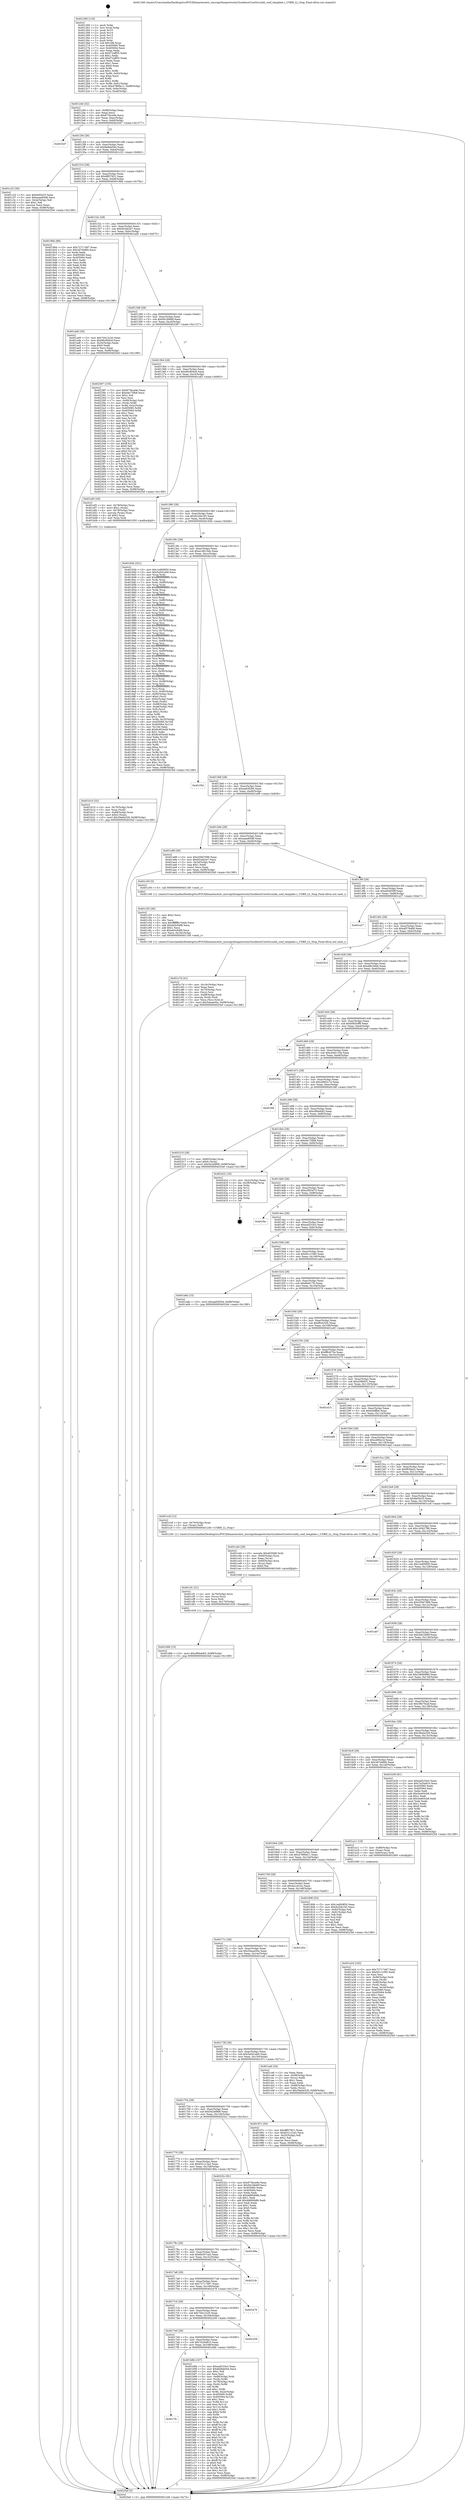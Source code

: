 digraph "0x401260" {
  label = "0x401260 (/mnt/c/Users/mathe/Desktop/tcc/POCII/binaries/extr_micropythonportsstm32usbhostCoreSrcusbh_conf_template.c_USBH_LL_Stop_Final-ollvm.out::main(0))"
  labelloc = "t"
  node[shape=record]

  Entry [label="",width=0.3,height=0.3,shape=circle,fillcolor=black,style=filled]
  "0x4012d4" [label="{
     0x4012d4 [32]\l
     | [instrs]\l
     &nbsp;&nbsp;0x4012d4 \<+6\>: mov -0x98(%rbp),%eax\l
     &nbsp;&nbsp;0x4012da \<+2\>: mov %eax,%ecx\l
     &nbsp;&nbsp;0x4012dc \<+6\>: sub $0x873bce9e,%ecx\l
     &nbsp;&nbsp;0x4012e2 \<+6\>: mov %eax,-0xac(%rbp)\l
     &nbsp;&nbsp;0x4012e8 \<+6\>: mov %ecx,-0xb0(%rbp)\l
     &nbsp;&nbsp;0x4012ee \<+6\>: je 00000000004025d7 \<main+0x1377\>\l
  }"]
  "0x4025d7" [label="{
     0x4025d7\l
  }", style=dashed]
  "0x4012f4" [label="{
     0x4012f4 [28]\l
     | [instrs]\l
     &nbsp;&nbsp;0x4012f4 \<+5\>: jmp 00000000004012f9 \<main+0x99\>\l
     &nbsp;&nbsp;0x4012f9 \<+6\>: mov -0xac(%rbp),%eax\l
     &nbsp;&nbsp;0x4012ff \<+5\>: sub $0x8a9eb044,%eax\l
     &nbsp;&nbsp;0x401304 \<+6\>: mov %eax,-0xb4(%rbp)\l
     &nbsp;&nbsp;0x40130a \<+6\>: je 0000000000401c32 \<main+0x9d2\>\l
  }"]
  Exit [label="",width=0.3,height=0.3,shape=circle,fillcolor=black,style=filled,peripheries=2]
  "0x401c32" [label="{
     0x401c32 [30]\l
     | [instrs]\l
     &nbsp;&nbsp;0x401c32 \<+5\>: mov $0xfa95e33,%eax\l
     &nbsp;&nbsp;0x401c37 \<+5\>: mov $0xaaae85d8,%ecx\l
     &nbsp;&nbsp;0x401c3c \<+3\>: mov -0x2e(%rbp),%dl\l
     &nbsp;&nbsp;0x401c3f \<+3\>: test $0x1,%dl\l
     &nbsp;&nbsp;0x401c42 \<+3\>: cmovne %ecx,%eax\l
     &nbsp;&nbsp;0x401c45 \<+6\>: mov %eax,-0x98(%rbp)\l
     &nbsp;&nbsp;0x401c4b \<+5\>: jmp 00000000004025ef \<main+0x138f\>\l
  }"]
  "0x401310" [label="{
     0x401310 [28]\l
     | [instrs]\l
     &nbsp;&nbsp;0x401310 \<+5\>: jmp 0000000000401315 \<main+0xb5\>\l
     &nbsp;&nbsp;0x401315 \<+6\>: mov -0xac(%rbp),%eax\l
     &nbsp;&nbsp;0x40131b \<+5\>: sub $0x8ff37821,%eax\l
     &nbsp;&nbsp;0x401320 \<+6\>: mov %eax,-0xb8(%rbp)\l
     &nbsp;&nbsp;0x401326 \<+6\>: je 00000000004019bb \<main+0x75b\>\l
  }"]
  "0x401d06" [label="{
     0x401d06 [15]\l
     | [instrs]\l
     &nbsp;&nbsp;0x401d06 \<+10\>: movl $0xcf84eb83,-0x98(%rbp)\l
     &nbsp;&nbsp;0x401d10 \<+5\>: jmp 00000000004025ef \<main+0x138f\>\l
  }"]
  "0x4019bb" [label="{
     0x4019bb [86]\l
     | [instrs]\l
     &nbsp;&nbsp;0x4019bb \<+5\>: mov $0x72717497,%eax\l
     &nbsp;&nbsp;0x4019c0 \<+5\>: mov $0x3d7d48f4,%ecx\l
     &nbsp;&nbsp;0x4019c5 \<+2\>: xor %edx,%edx\l
     &nbsp;&nbsp;0x4019c7 \<+7\>: mov 0x405060,%esi\l
     &nbsp;&nbsp;0x4019ce \<+7\>: mov 0x405064,%edi\l
     &nbsp;&nbsp;0x4019d5 \<+3\>: sub $0x1,%edx\l
     &nbsp;&nbsp;0x4019d8 \<+3\>: mov %esi,%r8d\l
     &nbsp;&nbsp;0x4019db \<+3\>: add %edx,%r8d\l
     &nbsp;&nbsp;0x4019de \<+4\>: imul %r8d,%esi\l
     &nbsp;&nbsp;0x4019e2 \<+3\>: and $0x1,%esi\l
     &nbsp;&nbsp;0x4019e5 \<+3\>: cmp $0x0,%esi\l
     &nbsp;&nbsp;0x4019e8 \<+4\>: sete %r9b\l
     &nbsp;&nbsp;0x4019ec \<+3\>: cmp $0xa,%edi\l
     &nbsp;&nbsp;0x4019ef \<+4\>: setl %r10b\l
     &nbsp;&nbsp;0x4019f3 \<+3\>: mov %r9b,%r11b\l
     &nbsp;&nbsp;0x4019f6 \<+3\>: and %r10b,%r11b\l
     &nbsp;&nbsp;0x4019f9 \<+3\>: xor %r10b,%r9b\l
     &nbsp;&nbsp;0x4019fc \<+3\>: or %r9b,%r11b\l
     &nbsp;&nbsp;0x4019ff \<+4\>: test $0x1,%r11b\l
     &nbsp;&nbsp;0x401a03 \<+3\>: cmovne %ecx,%eax\l
     &nbsp;&nbsp;0x401a06 \<+6\>: mov %eax,-0x98(%rbp)\l
     &nbsp;&nbsp;0x401a0c \<+5\>: jmp 00000000004025ef \<main+0x138f\>\l
  }"]
  "0x40132c" [label="{
     0x40132c [28]\l
     | [instrs]\l
     &nbsp;&nbsp;0x40132c \<+5\>: jmp 0000000000401331 \<main+0xd1\>\l
     &nbsp;&nbsp;0x401331 \<+6\>: mov -0xac(%rbp),%eax\l
     &nbsp;&nbsp;0x401337 \<+5\>: sub $0x92cbb2e7,%eax\l
     &nbsp;&nbsp;0x40133c \<+6\>: mov %eax,-0xbc(%rbp)\l
     &nbsp;&nbsp;0x401342 \<+6\>: je 0000000000401ad5 \<main+0x875\>\l
  }"]
  "0x401cf1" [label="{
     0x401cf1 [21]\l
     | [instrs]\l
     &nbsp;&nbsp;0x401cf1 \<+4\>: mov -0x70(%rbp),%rcx\l
     &nbsp;&nbsp;0x401cf5 \<+3\>: mov (%rcx),%rcx\l
     &nbsp;&nbsp;0x401cf8 \<+3\>: mov %rcx,%rdi\l
     &nbsp;&nbsp;0x401cfb \<+6\>: mov %eax,-0x170(%rbp)\l
     &nbsp;&nbsp;0x401d01 \<+5\>: call 0000000000401030 \<free@plt\>\l
     | [calls]\l
     &nbsp;&nbsp;0x401030 \{1\} (unknown)\l
  }"]
  "0x401ad5" [label="{
     0x401ad5 [30]\l
     | [instrs]\l
     &nbsp;&nbsp;0x401ad5 \<+5\>: mov $0x7d412c20,%eax\l
     &nbsp;&nbsp;0x401ada \<+5\>: mov $0x96c80dc9,%ecx\l
     &nbsp;&nbsp;0x401adf \<+3\>: mov -0x34(%rbp),%edx\l
     &nbsp;&nbsp;0x401ae2 \<+3\>: cmp $0x0,%edx\l
     &nbsp;&nbsp;0x401ae5 \<+3\>: cmove %ecx,%eax\l
     &nbsp;&nbsp;0x401ae8 \<+6\>: mov %eax,-0x98(%rbp)\l
     &nbsp;&nbsp;0x401aee \<+5\>: jmp 00000000004025ef \<main+0x138f\>\l
  }"]
  "0x401348" [label="{
     0x401348 [28]\l
     | [instrs]\l
     &nbsp;&nbsp;0x401348 \<+5\>: jmp 000000000040134d \<main+0xed\>\l
     &nbsp;&nbsp;0x40134d \<+6\>: mov -0xac(%rbp),%eax\l
     &nbsp;&nbsp;0x401353 \<+5\>: sub $0x9416b66f,%eax\l
     &nbsp;&nbsp;0x401358 \<+6\>: mov %eax,-0xc0(%rbp)\l
     &nbsp;&nbsp;0x40135e \<+6\>: je 0000000000402387 \<main+0x1127\>\l
  }"]
  "0x401cd4" [label="{
     0x401cd4 [29]\l
     | [instrs]\l
     &nbsp;&nbsp;0x401cd4 \<+10\>: movabs $0x4030d6,%rdi\l
     &nbsp;&nbsp;0x401cde \<+4\>: mov -0x60(%rbp),%rcx\l
     &nbsp;&nbsp;0x401ce2 \<+2\>: mov %eax,(%rcx)\l
     &nbsp;&nbsp;0x401ce4 \<+4\>: mov -0x60(%rbp),%rcx\l
     &nbsp;&nbsp;0x401ce8 \<+2\>: mov (%rcx),%esi\l
     &nbsp;&nbsp;0x401cea \<+2\>: mov $0x0,%al\l
     &nbsp;&nbsp;0x401cec \<+5\>: call 0000000000401040 \<printf@plt\>\l
     | [calls]\l
     &nbsp;&nbsp;0x401040 \{1\} (unknown)\l
  }"]
  "0x402387" [label="{
     0x402387 [155]\l
     | [instrs]\l
     &nbsp;&nbsp;0x402387 \<+5\>: mov $0x873bce9e,%eax\l
     &nbsp;&nbsp;0x40238c \<+5\>: mov $0xd4c75fb8,%ecx\l
     &nbsp;&nbsp;0x402391 \<+2\>: mov $0x1,%dl\l
     &nbsp;&nbsp;0x402393 \<+2\>: xor %esi,%esi\l
     &nbsp;&nbsp;0x402395 \<+7\>: mov -0x90(%rbp),%rdi\l
     &nbsp;&nbsp;0x40239c \<+3\>: mov (%rdi),%r8d\l
     &nbsp;&nbsp;0x40239f \<+4\>: mov %r8d,-0x2c(%rbp)\l
     &nbsp;&nbsp;0x4023a3 \<+8\>: mov 0x405060,%r8d\l
     &nbsp;&nbsp;0x4023ab \<+8\>: mov 0x405064,%r9d\l
     &nbsp;&nbsp;0x4023b3 \<+3\>: sub $0x1,%esi\l
     &nbsp;&nbsp;0x4023b6 \<+3\>: mov %r8d,%r10d\l
     &nbsp;&nbsp;0x4023b9 \<+3\>: add %esi,%r10d\l
     &nbsp;&nbsp;0x4023bc \<+4\>: imul %r10d,%r8d\l
     &nbsp;&nbsp;0x4023c0 \<+4\>: and $0x1,%r8d\l
     &nbsp;&nbsp;0x4023c4 \<+4\>: cmp $0x0,%r8d\l
     &nbsp;&nbsp;0x4023c8 \<+4\>: sete %r11b\l
     &nbsp;&nbsp;0x4023cc \<+4\>: cmp $0xa,%r9d\l
     &nbsp;&nbsp;0x4023d0 \<+3\>: setl %bl\l
     &nbsp;&nbsp;0x4023d3 \<+3\>: mov %r11b,%r14b\l
     &nbsp;&nbsp;0x4023d6 \<+4\>: xor $0xff,%r14b\l
     &nbsp;&nbsp;0x4023da \<+3\>: mov %bl,%r15b\l
     &nbsp;&nbsp;0x4023dd \<+4\>: xor $0xff,%r15b\l
     &nbsp;&nbsp;0x4023e1 \<+3\>: xor $0x0,%dl\l
     &nbsp;&nbsp;0x4023e4 \<+3\>: mov %r14b,%r12b\l
     &nbsp;&nbsp;0x4023e7 \<+4\>: and $0x0,%r12b\l
     &nbsp;&nbsp;0x4023eb \<+3\>: and %dl,%r11b\l
     &nbsp;&nbsp;0x4023ee \<+3\>: mov %r15b,%r13b\l
     &nbsp;&nbsp;0x4023f1 \<+4\>: and $0x0,%r13b\l
     &nbsp;&nbsp;0x4023f5 \<+2\>: and %dl,%bl\l
     &nbsp;&nbsp;0x4023f7 \<+3\>: or %r11b,%r12b\l
     &nbsp;&nbsp;0x4023fa \<+3\>: or %bl,%r13b\l
     &nbsp;&nbsp;0x4023fd \<+3\>: xor %r13b,%r12b\l
     &nbsp;&nbsp;0x402400 \<+3\>: or %r15b,%r14b\l
     &nbsp;&nbsp;0x402403 \<+4\>: xor $0xff,%r14b\l
     &nbsp;&nbsp;0x402407 \<+3\>: or $0x0,%dl\l
     &nbsp;&nbsp;0x40240a \<+3\>: and %dl,%r14b\l
     &nbsp;&nbsp;0x40240d \<+3\>: or %r14b,%r12b\l
     &nbsp;&nbsp;0x402410 \<+4\>: test $0x1,%r12b\l
     &nbsp;&nbsp;0x402414 \<+3\>: cmovne %ecx,%eax\l
     &nbsp;&nbsp;0x402417 \<+6\>: mov %eax,-0x98(%rbp)\l
     &nbsp;&nbsp;0x40241d \<+5\>: jmp 00000000004025ef \<main+0x138f\>\l
  }"]
  "0x401364" [label="{
     0x401364 [28]\l
     | [instrs]\l
     &nbsp;&nbsp;0x401364 \<+5\>: jmp 0000000000401369 \<main+0x109\>\l
     &nbsp;&nbsp;0x401369 \<+6\>: mov -0xac(%rbp),%eax\l
     &nbsp;&nbsp;0x40136f \<+5\>: sub $0x96c80dc9,%eax\l
     &nbsp;&nbsp;0x401374 \<+6\>: mov %eax,-0xc4(%rbp)\l
     &nbsp;&nbsp;0x40137a \<+6\>: je 0000000000401af3 \<main+0x893\>\l
  }"]
  "0x401c7d" [label="{
     0x401c7d [41]\l
     | [instrs]\l
     &nbsp;&nbsp;0x401c7d \<+6\>: mov -0x16c(%rbp),%ecx\l
     &nbsp;&nbsp;0x401c83 \<+3\>: imul %eax,%ecx\l
     &nbsp;&nbsp;0x401c86 \<+4\>: mov -0x70(%rbp),%rsi\l
     &nbsp;&nbsp;0x401c8a \<+3\>: mov (%rsi),%rsi\l
     &nbsp;&nbsp;0x401c8d \<+4\>: mov -0x68(%rbp),%rdi\l
     &nbsp;&nbsp;0x401c91 \<+3\>: movslq (%rdi),%rdi\l
     &nbsp;&nbsp;0x401c94 \<+3\>: mov %ecx,(%rsi,%rdi,4)\l
     &nbsp;&nbsp;0x401c97 \<+10\>: movl $0x54eaa50a,-0x98(%rbp)\l
     &nbsp;&nbsp;0x401ca1 \<+5\>: jmp 00000000004025ef \<main+0x138f\>\l
  }"]
  "0x401af3" [label="{
     0x401af3 [29]\l
     | [instrs]\l
     &nbsp;&nbsp;0x401af3 \<+4\>: mov -0x78(%rbp),%rax\l
     &nbsp;&nbsp;0x401af7 \<+6\>: movl $0x1,(%rax)\l
     &nbsp;&nbsp;0x401afd \<+4\>: mov -0x78(%rbp),%rax\l
     &nbsp;&nbsp;0x401b01 \<+3\>: movslq (%rax),%rax\l
     &nbsp;&nbsp;0x401b04 \<+4\>: shl $0x2,%rax\l
     &nbsp;&nbsp;0x401b08 \<+3\>: mov %rax,%rdi\l
     &nbsp;&nbsp;0x401b0b \<+5\>: call 0000000000401050 \<malloc@plt\>\l
     | [calls]\l
     &nbsp;&nbsp;0x401050 \{1\} (unknown)\l
  }"]
  "0x401380" [label="{
     0x401380 [28]\l
     | [instrs]\l
     &nbsp;&nbsp;0x401380 \<+5\>: jmp 0000000000401385 \<main+0x125\>\l
     &nbsp;&nbsp;0x401385 \<+6\>: mov -0xac(%rbp),%eax\l
     &nbsp;&nbsp;0x40138b \<+5\>: sub $0x9c2bb193,%eax\l
     &nbsp;&nbsp;0x401390 \<+6\>: mov %eax,-0xc8(%rbp)\l
     &nbsp;&nbsp;0x401396 \<+6\>: je 000000000040183b \<main+0x5db\>\l
  }"]
  "0x401c55" [label="{
     0x401c55 [40]\l
     | [instrs]\l
     &nbsp;&nbsp;0x401c55 \<+5\>: mov $0x2,%ecx\l
     &nbsp;&nbsp;0x401c5a \<+1\>: cltd\l
     &nbsp;&nbsp;0x401c5b \<+2\>: idiv %ecx\l
     &nbsp;&nbsp;0x401c5d \<+6\>: imul $0xfffffffe,%edx,%ecx\l
     &nbsp;&nbsp;0x401c63 \<+6\>: add $0xeb5c64f8,%ecx\l
     &nbsp;&nbsp;0x401c69 \<+3\>: add $0x1,%ecx\l
     &nbsp;&nbsp;0x401c6c \<+6\>: sub $0xeb5c64f8,%ecx\l
     &nbsp;&nbsp;0x401c72 \<+6\>: mov %ecx,-0x16c(%rbp)\l
     &nbsp;&nbsp;0x401c78 \<+5\>: call 0000000000401160 \<next_i\>\l
     | [calls]\l
     &nbsp;&nbsp;0x401160 \{1\} (/mnt/c/Users/mathe/Desktop/tcc/POCII/binaries/extr_micropythonportsstm32usbhostCoreSrcusbh_conf_template.c_USBH_LL_Stop_Final-ollvm.out::next_i)\l
  }"]
  "0x40183b" [label="{
     0x40183b [321]\l
     | [instrs]\l
     &nbsp;&nbsp;0x40183b \<+5\>: mov $0x1ed00850,%eax\l
     &nbsp;&nbsp;0x401840 \<+5\>: mov $0x5a5d1eb9,%ecx\l
     &nbsp;&nbsp;0x401845 \<+3\>: mov %rsp,%rdx\l
     &nbsp;&nbsp;0x401848 \<+4\>: add $0xfffffffffffffff0,%rdx\l
     &nbsp;&nbsp;0x40184c \<+3\>: mov %rdx,%rsp\l
     &nbsp;&nbsp;0x40184f \<+7\>: mov %rdx,-0x90(%rbp)\l
     &nbsp;&nbsp;0x401856 \<+3\>: mov %rsp,%rdx\l
     &nbsp;&nbsp;0x401859 \<+4\>: add $0xfffffffffffffff0,%rdx\l
     &nbsp;&nbsp;0x40185d \<+3\>: mov %rdx,%rsp\l
     &nbsp;&nbsp;0x401860 \<+3\>: mov %rsp,%rsi\l
     &nbsp;&nbsp;0x401863 \<+4\>: add $0xfffffffffffffff0,%rsi\l
     &nbsp;&nbsp;0x401867 \<+3\>: mov %rsi,%rsp\l
     &nbsp;&nbsp;0x40186a \<+7\>: mov %rsi,-0x88(%rbp)\l
     &nbsp;&nbsp;0x401871 \<+3\>: mov %rsp,%rsi\l
     &nbsp;&nbsp;0x401874 \<+4\>: add $0xfffffffffffffff0,%rsi\l
     &nbsp;&nbsp;0x401878 \<+3\>: mov %rsi,%rsp\l
     &nbsp;&nbsp;0x40187b \<+4\>: mov %rsi,-0x80(%rbp)\l
     &nbsp;&nbsp;0x40187f \<+3\>: mov %rsp,%rsi\l
     &nbsp;&nbsp;0x401882 \<+4\>: add $0xfffffffffffffff0,%rsi\l
     &nbsp;&nbsp;0x401886 \<+3\>: mov %rsi,%rsp\l
     &nbsp;&nbsp;0x401889 \<+4\>: mov %rsi,-0x78(%rbp)\l
     &nbsp;&nbsp;0x40188d \<+3\>: mov %rsp,%rsi\l
     &nbsp;&nbsp;0x401890 \<+4\>: add $0xfffffffffffffff0,%rsi\l
     &nbsp;&nbsp;0x401894 \<+3\>: mov %rsi,%rsp\l
     &nbsp;&nbsp;0x401897 \<+4\>: mov %rsi,-0x70(%rbp)\l
     &nbsp;&nbsp;0x40189b \<+3\>: mov %rsp,%rsi\l
     &nbsp;&nbsp;0x40189e \<+4\>: add $0xfffffffffffffff0,%rsi\l
     &nbsp;&nbsp;0x4018a2 \<+3\>: mov %rsi,%rsp\l
     &nbsp;&nbsp;0x4018a5 \<+4\>: mov %rsi,-0x68(%rbp)\l
     &nbsp;&nbsp;0x4018a9 \<+3\>: mov %rsp,%rsi\l
     &nbsp;&nbsp;0x4018ac \<+4\>: add $0xfffffffffffffff0,%rsi\l
     &nbsp;&nbsp;0x4018b0 \<+3\>: mov %rsi,%rsp\l
     &nbsp;&nbsp;0x4018b3 \<+4\>: mov %rsi,-0x60(%rbp)\l
     &nbsp;&nbsp;0x4018b7 \<+3\>: mov %rsp,%rsi\l
     &nbsp;&nbsp;0x4018ba \<+4\>: add $0xfffffffffffffff0,%rsi\l
     &nbsp;&nbsp;0x4018be \<+3\>: mov %rsi,%rsp\l
     &nbsp;&nbsp;0x4018c1 \<+4\>: mov %rsi,-0x58(%rbp)\l
     &nbsp;&nbsp;0x4018c5 \<+3\>: mov %rsp,%rsi\l
     &nbsp;&nbsp;0x4018c8 \<+4\>: add $0xfffffffffffffff0,%rsi\l
     &nbsp;&nbsp;0x4018cc \<+3\>: mov %rsi,%rsp\l
     &nbsp;&nbsp;0x4018cf \<+4\>: mov %rsi,-0x50(%rbp)\l
     &nbsp;&nbsp;0x4018d3 \<+3\>: mov %rsp,%rsi\l
     &nbsp;&nbsp;0x4018d6 \<+4\>: add $0xfffffffffffffff0,%rsi\l
     &nbsp;&nbsp;0x4018da \<+3\>: mov %rsi,%rsp\l
     &nbsp;&nbsp;0x4018dd \<+4\>: mov %rsi,-0x48(%rbp)\l
     &nbsp;&nbsp;0x4018e1 \<+3\>: mov %rsp,%rsi\l
     &nbsp;&nbsp;0x4018e4 \<+4\>: add $0xfffffffffffffff0,%rsi\l
     &nbsp;&nbsp;0x4018e8 \<+3\>: mov %rsi,%rsp\l
     &nbsp;&nbsp;0x4018eb \<+4\>: mov %rsi,-0x40(%rbp)\l
     &nbsp;&nbsp;0x4018ef \<+7\>: mov -0x90(%rbp),%rsi\l
     &nbsp;&nbsp;0x4018f6 \<+6\>: movl $0x0,(%rsi)\l
     &nbsp;&nbsp;0x4018fc \<+6\>: mov -0x9c(%rbp),%edi\l
     &nbsp;&nbsp;0x401902 \<+2\>: mov %edi,(%rdx)\l
     &nbsp;&nbsp;0x401904 \<+7\>: mov -0x88(%rbp),%rsi\l
     &nbsp;&nbsp;0x40190b \<+7\>: mov -0xa8(%rbp),%r8\l
     &nbsp;&nbsp;0x401912 \<+3\>: mov %r8,(%rsi)\l
     &nbsp;&nbsp;0x401915 \<+3\>: cmpl $0x2,(%rdx)\l
     &nbsp;&nbsp;0x401918 \<+4\>: setne %r9b\l
     &nbsp;&nbsp;0x40191c \<+4\>: and $0x1,%r9b\l
     &nbsp;&nbsp;0x401920 \<+4\>: mov %r9b,-0x35(%rbp)\l
     &nbsp;&nbsp;0x401924 \<+8\>: mov 0x405060,%r10d\l
     &nbsp;&nbsp;0x40192c \<+8\>: mov 0x405064,%r11d\l
     &nbsp;&nbsp;0x401934 \<+3\>: mov %r10d,%ebx\l
     &nbsp;&nbsp;0x401937 \<+6\>: add $0x8c403e48,%ebx\l
     &nbsp;&nbsp;0x40193d \<+3\>: sub $0x1,%ebx\l
     &nbsp;&nbsp;0x401940 \<+6\>: sub $0x8c403e48,%ebx\l
     &nbsp;&nbsp;0x401946 \<+4\>: imul %ebx,%r10d\l
     &nbsp;&nbsp;0x40194a \<+4\>: and $0x1,%r10d\l
     &nbsp;&nbsp;0x40194e \<+4\>: cmp $0x0,%r10d\l
     &nbsp;&nbsp;0x401952 \<+4\>: sete %r9b\l
     &nbsp;&nbsp;0x401956 \<+4\>: cmp $0xa,%r11d\l
     &nbsp;&nbsp;0x40195a \<+4\>: setl %r14b\l
     &nbsp;&nbsp;0x40195e \<+3\>: mov %r9b,%r15b\l
     &nbsp;&nbsp;0x401961 \<+3\>: and %r14b,%r15b\l
     &nbsp;&nbsp;0x401964 \<+3\>: xor %r14b,%r9b\l
     &nbsp;&nbsp;0x401967 \<+3\>: or %r9b,%r15b\l
     &nbsp;&nbsp;0x40196a \<+4\>: test $0x1,%r15b\l
     &nbsp;&nbsp;0x40196e \<+3\>: cmovne %ecx,%eax\l
     &nbsp;&nbsp;0x401971 \<+6\>: mov %eax,-0x98(%rbp)\l
     &nbsp;&nbsp;0x401977 \<+5\>: jmp 00000000004025ef \<main+0x138f\>\l
  }"]
  "0x40139c" [label="{
     0x40139c [28]\l
     | [instrs]\l
     &nbsp;&nbsp;0x40139c \<+5\>: jmp 00000000004013a1 \<main+0x141\>\l
     &nbsp;&nbsp;0x4013a1 \<+6\>: mov -0xac(%rbp),%eax\l
     &nbsp;&nbsp;0x4013a7 \<+5\>: sub $0xa1d615eb,%eax\l
     &nbsp;&nbsp;0x4013ac \<+6\>: mov %eax,-0xcc(%rbp)\l
     &nbsp;&nbsp;0x4013b2 \<+6\>: je 0000000000401f3d \<main+0xcdd\>\l
  }"]
  "0x4017fc" [label="{
     0x4017fc\l
  }", style=dashed]
  "0x401f3d" [label="{
     0x401f3d\l
  }", style=dashed]
  "0x4013b8" [label="{
     0x4013b8 [28]\l
     | [instrs]\l
     &nbsp;&nbsp;0x4013b8 \<+5\>: jmp 00000000004013bd \<main+0x15d\>\l
     &nbsp;&nbsp;0x4013bd \<+6\>: mov -0xac(%rbp),%eax\l
     &nbsp;&nbsp;0x4013c3 \<+5\>: sub $0xaa83f294,%eax\l
     &nbsp;&nbsp;0x4013c8 \<+6\>: mov %eax,-0xd0(%rbp)\l
     &nbsp;&nbsp;0x4013ce \<+6\>: je 0000000000401a99 \<main+0x839\>\l
  }"]
  "0x401b8b" [label="{
     0x401b8b [167]\l
     | [instrs]\l
     &nbsp;&nbsp;0x401b8b \<+5\>: mov $0xeaf233e3,%eax\l
     &nbsp;&nbsp;0x401b90 \<+5\>: mov $0x8a9eb044,%ecx\l
     &nbsp;&nbsp;0x401b95 \<+2\>: mov $0x1,%dl\l
     &nbsp;&nbsp;0x401b97 \<+2\>: xor %esi,%esi\l
     &nbsp;&nbsp;0x401b99 \<+4\>: mov -0x68(%rbp),%rdi\l
     &nbsp;&nbsp;0x401b9d \<+3\>: mov (%rdi),%r8d\l
     &nbsp;&nbsp;0x401ba0 \<+4\>: mov -0x78(%rbp),%rdi\l
     &nbsp;&nbsp;0x401ba4 \<+3\>: cmp (%rdi),%r8d\l
     &nbsp;&nbsp;0x401ba7 \<+4\>: setl %r9b\l
     &nbsp;&nbsp;0x401bab \<+4\>: and $0x1,%r9b\l
     &nbsp;&nbsp;0x401baf \<+4\>: mov %r9b,-0x2e(%rbp)\l
     &nbsp;&nbsp;0x401bb3 \<+8\>: mov 0x405060,%r8d\l
     &nbsp;&nbsp;0x401bbb \<+8\>: mov 0x405064,%r10d\l
     &nbsp;&nbsp;0x401bc3 \<+3\>: sub $0x1,%esi\l
     &nbsp;&nbsp;0x401bc6 \<+3\>: mov %r8d,%r11d\l
     &nbsp;&nbsp;0x401bc9 \<+3\>: add %esi,%r11d\l
     &nbsp;&nbsp;0x401bcc \<+4\>: imul %r11d,%r8d\l
     &nbsp;&nbsp;0x401bd0 \<+4\>: and $0x1,%r8d\l
     &nbsp;&nbsp;0x401bd4 \<+4\>: cmp $0x0,%r8d\l
     &nbsp;&nbsp;0x401bd8 \<+4\>: sete %r9b\l
     &nbsp;&nbsp;0x401bdc \<+4\>: cmp $0xa,%r10d\l
     &nbsp;&nbsp;0x401be0 \<+3\>: setl %bl\l
     &nbsp;&nbsp;0x401be3 \<+3\>: mov %r9b,%r14b\l
     &nbsp;&nbsp;0x401be6 \<+4\>: xor $0xff,%r14b\l
     &nbsp;&nbsp;0x401bea \<+3\>: mov %bl,%r15b\l
     &nbsp;&nbsp;0x401bed \<+4\>: xor $0xff,%r15b\l
     &nbsp;&nbsp;0x401bf1 \<+3\>: xor $0x0,%dl\l
     &nbsp;&nbsp;0x401bf4 \<+3\>: mov %r14b,%r12b\l
     &nbsp;&nbsp;0x401bf7 \<+4\>: and $0x0,%r12b\l
     &nbsp;&nbsp;0x401bfb \<+3\>: and %dl,%r9b\l
     &nbsp;&nbsp;0x401bfe \<+3\>: mov %r15b,%r13b\l
     &nbsp;&nbsp;0x401c01 \<+4\>: and $0x0,%r13b\l
     &nbsp;&nbsp;0x401c05 \<+2\>: and %dl,%bl\l
     &nbsp;&nbsp;0x401c07 \<+3\>: or %r9b,%r12b\l
     &nbsp;&nbsp;0x401c0a \<+3\>: or %bl,%r13b\l
     &nbsp;&nbsp;0x401c0d \<+3\>: xor %r13b,%r12b\l
     &nbsp;&nbsp;0x401c10 \<+3\>: or %r15b,%r14b\l
     &nbsp;&nbsp;0x401c13 \<+4\>: xor $0xff,%r14b\l
     &nbsp;&nbsp;0x401c17 \<+3\>: or $0x0,%dl\l
     &nbsp;&nbsp;0x401c1a \<+3\>: and %dl,%r14b\l
     &nbsp;&nbsp;0x401c1d \<+3\>: or %r14b,%r12b\l
     &nbsp;&nbsp;0x401c20 \<+4\>: test $0x1,%r12b\l
     &nbsp;&nbsp;0x401c24 \<+3\>: cmovne %ecx,%eax\l
     &nbsp;&nbsp;0x401c27 \<+6\>: mov %eax,-0x98(%rbp)\l
     &nbsp;&nbsp;0x401c2d \<+5\>: jmp 00000000004025ef \<main+0x138f\>\l
  }"]
  "0x401a99" [label="{
     0x401a99 [30]\l
     | [instrs]\l
     &nbsp;&nbsp;0x401a99 \<+5\>: mov $0x20947099,%eax\l
     &nbsp;&nbsp;0x401a9e \<+5\>: mov $0x92cbb2e7,%ecx\l
     &nbsp;&nbsp;0x401aa3 \<+3\>: mov -0x34(%rbp),%edx\l
     &nbsp;&nbsp;0x401aa6 \<+3\>: cmp $0x1,%edx\l
     &nbsp;&nbsp;0x401aa9 \<+3\>: cmovl %ecx,%eax\l
     &nbsp;&nbsp;0x401aac \<+6\>: mov %eax,-0x98(%rbp)\l
     &nbsp;&nbsp;0x401ab2 \<+5\>: jmp 00000000004025ef \<main+0x138f\>\l
  }"]
  "0x4013d4" [label="{
     0x4013d4 [28]\l
     | [instrs]\l
     &nbsp;&nbsp;0x4013d4 \<+5\>: jmp 00000000004013d9 \<main+0x179\>\l
     &nbsp;&nbsp;0x4013d9 \<+6\>: mov -0xac(%rbp),%eax\l
     &nbsp;&nbsp;0x4013df \<+5\>: sub $0xaaae85d8,%eax\l
     &nbsp;&nbsp;0x4013e4 \<+6\>: mov %eax,-0xd4(%rbp)\l
     &nbsp;&nbsp;0x4013ea \<+6\>: je 0000000000401c50 \<main+0x9f0\>\l
  }"]
  "0x4017e0" [label="{
     0x4017e0 [28]\l
     | [instrs]\l
     &nbsp;&nbsp;0x4017e0 \<+5\>: jmp 00000000004017e5 \<main+0x585\>\l
     &nbsp;&nbsp;0x4017e5 \<+6\>: mov -0xac(%rbp),%eax\l
     &nbsp;&nbsp;0x4017eb \<+5\>: sub $0x7e20a810,%eax\l
     &nbsp;&nbsp;0x4017f0 \<+6\>: mov %eax,-0x168(%rbp)\l
     &nbsp;&nbsp;0x4017f6 \<+6\>: je 0000000000401b8b \<main+0x92b\>\l
  }"]
  "0x401c50" [label="{
     0x401c50 [5]\l
     | [instrs]\l
     &nbsp;&nbsp;0x401c50 \<+5\>: call 0000000000401160 \<next_i\>\l
     | [calls]\l
     &nbsp;&nbsp;0x401160 \{1\} (/mnt/c/Users/mathe/Desktop/tcc/POCII/binaries/extr_micropythonportsstm32usbhostCoreSrcusbh_conf_template.c_USBH_LL_Stop_Final-ollvm.out::next_i)\l
  }"]
  "0x4013f0" [label="{
     0x4013f0 [28]\l
     | [instrs]\l
     &nbsp;&nbsp;0x4013f0 \<+5\>: jmp 00000000004013f5 \<main+0x195\>\l
     &nbsp;&nbsp;0x4013f5 \<+6\>: mov -0xac(%rbp),%eax\l
     &nbsp;&nbsp;0x4013fb \<+5\>: sub $0xaf44059f,%eax\l
     &nbsp;&nbsp;0x401400 \<+6\>: mov %eax,-0xd8(%rbp)\l
     &nbsp;&nbsp;0x401406 \<+6\>: je 0000000000401e27 \<main+0xbc7\>\l
  }"]
  "0x402209" [label="{
     0x402209\l
  }", style=dashed]
  "0x401e27" [label="{
     0x401e27\l
  }", style=dashed]
  "0x40140c" [label="{
     0x40140c [28]\l
     | [instrs]\l
     &nbsp;&nbsp;0x40140c \<+5\>: jmp 0000000000401411 \<main+0x1b1\>\l
     &nbsp;&nbsp;0x401411 \<+6\>: mov -0xac(%rbp),%eax\l
     &nbsp;&nbsp;0x401417 \<+5\>: sub $0xaf578a68,%eax\l
     &nbsp;&nbsp;0x40141c \<+6\>: mov %eax,-0xdc(%rbp)\l
     &nbsp;&nbsp;0x401422 \<+6\>: je 00000000004025c3 \<main+0x1363\>\l
  }"]
  "0x4017c4" [label="{
     0x4017c4 [28]\l
     | [instrs]\l
     &nbsp;&nbsp;0x4017c4 \<+5\>: jmp 00000000004017c9 \<main+0x569\>\l
     &nbsp;&nbsp;0x4017c9 \<+6\>: mov -0xac(%rbp),%eax\l
     &nbsp;&nbsp;0x4017cf \<+5\>: sub $0x7d412c20,%eax\l
     &nbsp;&nbsp;0x4017d4 \<+6\>: mov %eax,-0x164(%rbp)\l
     &nbsp;&nbsp;0x4017da \<+6\>: je 0000000000402209 \<main+0xfa9\>\l
  }"]
  "0x4025c3" [label="{
     0x4025c3\l
  }", style=dashed]
  "0x401428" [label="{
     0x401428 [28]\l
     | [instrs]\l
     &nbsp;&nbsp;0x401428 \<+5\>: jmp 000000000040142d \<main+0x1cd\>\l
     &nbsp;&nbsp;0x40142d \<+6\>: mov -0xac(%rbp),%eax\l
     &nbsp;&nbsp;0x401433 \<+5\>: sub $0xaf8c34b6,%eax\l
     &nbsp;&nbsp;0x401438 \<+6\>: mov %eax,-0xe0(%rbp)\l
     &nbsp;&nbsp;0x40143e \<+6\>: je 0000000000402301 \<main+0x10a1\>\l
  }"]
  "0x402479" [label="{
     0x402479\l
  }", style=dashed]
  "0x402301" [label="{
     0x402301\l
  }", style=dashed]
  "0x401444" [label="{
     0x401444 [28]\l
     | [instrs]\l
     &nbsp;&nbsp;0x401444 \<+5\>: jmp 0000000000401449 \<main+0x1e9\>\l
     &nbsp;&nbsp;0x401449 \<+6\>: mov -0xac(%rbp),%eax\l
     &nbsp;&nbsp;0x40144f \<+5\>: sub $0xb0b5cff9,%eax\l
     &nbsp;&nbsp;0x401454 \<+6\>: mov %eax,-0xe4(%rbp)\l
     &nbsp;&nbsp;0x40145a \<+6\>: je 0000000000401ea0 \<main+0xc40\>\l
  }"]
  "0x4017a8" [label="{
     0x4017a8 [28]\l
     | [instrs]\l
     &nbsp;&nbsp;0x4017a8 \<+5\>: jmp 00000000004017ad \<main+0x54d\>\l
     &nbsp;&nbsp;0x4017ad \<+6\>: mov -0xac(%rbp),%eax\l
     &nbsp;&nbsp;0x4017b3 \<+5\>: sub $0x72717497,%eax\l
     &nbsp;&nbsp;0x4017b8 \<+6\>: mov %eax,-0x160(%rbp)\l
     &nbsp;&nbsp;0x4017be \<+6\>: je 0000000000402479 \<main+0x1219\>\l
  }"]
  "0x401ea0" [label="{
     0x401ea0\l
  }", style=dashed]
  "0x401460" [label="{
     0x401460 [28]\l
     | [instrs]\l
     &nbsp;&nbsp;0x401460 \<+5\>: jmp 0000000000401465 \<main+0x205\>\l
     &nbsp;&nbsp;0x401465 \<+6\>: mov -0xac(%rbp),%eax\l
     &nbsp;&nbsp;0x40146b \<+5\>: sub $0xcb46110b,%eax\l
     &nbsp;&nbsp;0x401470 \<+6\>: mov %eax,-0xe8(%rbp)\l
     &nbsp;&nbsp;0x401476 \<+6\>: je 000000000040254c \<main+0x12ec\>\l
  }"]
  "0x4021fa" [label="{
     0x4021fa\l
  }", style=dashed]
  "0x40254c" [label="{
     0x40254c\l
  }", style=dashed]
  "0x40147c" [label="{
     0x40147c [28]\l
     | [instrs]\l
     &nbsp;&nbsp;0x40147c \<+5\>: jmp 0000000000401481 \<main+0x221\>\l
     &nbsp;&nbsp;0x401481 \<+6\>: mov -0xac(%rbp),%eax\l
     &nbsp;&nbsp;0x401487 \<+5\>: sub $0xcb902c7e,%eax\l
     &nbsp;&nbsp;0x40148c \<+6\>: mov %eax,-0xec(%rbp)\l
     &nbsp;&nbsp;0x401492 \<+6\>: je 0000000000401fdf \<main+0xd7f\>\l
  }"]
  "0x40178c" [label="{
     0x40178c [28]\l
     | [instrs]\l
     &nbsp;&nbsp;0x40178c \<+5\>: jmp 0000000000401791 \<main+0x531\>\l
     &nbsp;&nbsp;0x401791 \<+6\>: mov -0xac(%rbp),%eax\l
     &nbsp;&nbsp;0x401797 \<+5\>: sub $0x6b307ca2,%eax\l
     &nbsp;&nbsp;0x40179c \<+6\>: mov %eax,-0x15c(%rbp)\l
     &nbsp;&nbsp;0x4017a2 \<+6\>: je 00000000004021fa \<main+0xf9a\>\l
  }"]
  "0x401fdf" [label="{
     0x401fdf\l
  }", style=dashed]
  "0x401498" [label="{
     0x401498 [28]\l
     | [instrs]\l
     &nbsp;&nbsp;0x401498 \<+5\>: jmp 000000000040149d \<main+0x23d\>\l
     &nbsp;&nbsp;0x40149d \<+6\>: mov -0xac(%rbp),%eax\l
     &nbsp;&nbsp;0x4014a3 \<+5\>: sub $0xcf84eb83,%eax\l
     &nbsp;&nbsp;0x4014a8 \<+6\>: mov %eax,-0xf0(%rbp)\l
     &nbsp;&nbsp;0x4014ae \<+6\>: je 0000000000402310 \<main+0x10b0\>\l
  }"]
  "0x40199a" [label="{
     0x40199a\l
  }", style=dashed]
  "0x402310" [label="{
     0x402310 [28]\l
     | [instrs]\l
     &nbsp;&nbsp;0x402310 \<+7\>: mov -0x90(%rbp),%rax\l
     &nbsp;&nbsp;0x402317 \<+6\>: movl $0x0,(%rax)\l
     &nbsp;&nbsp;0x40231d \<+10\>: movl $0x5e2e8f06,-0x98(%rbp)\l
     &nbsp;&nbsp;0x402327 \<+5\>: jmp 00000000004025ef \<main+0x138f\>\l
  }"]
  "0x4014b4" [label="{
     0x4014b4 [28]\l
     | [instrs]\l
     &nbsp;&nbsp;0x4014b4 \<+5\>: jmp 00000000004014b9 \<main+0x259\>\l
     &nbsp;&nbsp;0x4014b9 \<+6\>: mov -0xac(%rbp),%eax\l
     &nbsp;&nbsp;0x4014bf \<+5\>: sub $0xd4c75fb8,%eax\l
     &nbsp;&nbsp;0x4014c4 \<+6\>: mov %eax,-0xf4(%rbp)\l
     &nbsp;&nbsp;0x4014ca \<+6\>: je 0000000000402422 \<main+0x11c2\>\l
  }"]
  "0x401770" [label="{
     0x401770 [28]\l
     | [instrs]\l
     &nbsp;&nbsp;0x401770 \<+5\>: jmp 0000000000401775 \<main+0x515\>\l
     &nbsp;&nbsp;0x401775 \<+6\>: mov -0xac(%rbp),%eax\l
     &nbsp;&nbsp;0x40177b \<+5\>: sub $0x631c12a3,%eax\l
     &nbsp;&nbsp;0x401780 \<+6\>: mov %eax,-0x158(%rbp)\l
     &nbsp;&nbsp;0x401786 \<+6\>: je 000000000040199a \<main+0x73a\>\l
  }"]
  "0x402422" [label="{
     0x402422 [18]\l
     | [instrs]\l
     &nbsp;&nbsp;0x402422 \<+3\>: mov -0x2c(%rbp),%eax\l
     &nbsp;&nbsp;0x402425 \<+4\>: lea -0x28(%rbp),%rsp\l
     &nbsp;&nbsp;0x402429 \<+1\>: pop %rbx\l
     &nbsp;&nbsp;0x40242a \<+2\>: pop %r12\l
     &nbsp;&nbsp;0x40242c \<+2\>: pop %r13\l
     &nbsp;&nbsp;0x40242e \<+2\>: pop %r14\l
     &nbsp;&nbsp;0x402430 \<+2\>: pop %r15\l
     &nbsp;&nbsp;0x402432 \<+1\>: pop %rbp\l
     &nbsp;&nbsp;0x402433 \<+1\>: ret\l
  }"]
  "0x4014d0" [label="{
     0x4014d0 [28]\l
     | [instrs]\l
     &nbsp;&nbsp;0x4014d0 \<+5\>: jmp 00000000004014d5 \<main+0x275\>\l
     &nbsp;&nbsp;0x4014d5 \<+6\>: mov -0xac(%rbp),%eax\l
     &nbsp;&nbsp;0x4014db \<+5\>: sub $0xe3f03d75,%eax\l
     &nbsp;&nbsp;0x4014e0 \<+6\>: mov %eax,-0xf8(%rbp)\l
     &nbsp;&nbsp;0x4014e6 \<+6\>: je 0000000000401f4c \<main+0xcec\>\l
  }"]
  "0x40232c" [label="{
     0x40232c [91]\l
     | [instrs]\l
     &nbsp;&nbsp;0x40232c \<+5\>: mov $0x873bce9e,%eax\l
     &nbsp;&nbsp;0x402331 \<+5\>: mov $0x9416b66f,%ecx\l
     &nbsp;&nbsp;0x402336 \<+7\>: mov 0x405060,%edx\l
     &nbsp;&nbsp;0x40233d \<+7\>: mov 0x405064,%esi\l
     &nbsp;&nbsp;0x402344 \<+2\>: mov %edx,%edi\l
     &nbsp;&nbsp;0x402346 \<+6\>: sub $0xdd684b8b,%edi\l
     &nbsp;&nbsp;0x40234c \<+3\>: sub $0x1,%edi\l
     &nbsp;&nbsp;0x40234f \<+6\>: add $0xdd684b8b,%edi\l
     &nbsp;&nbsp;0x402355 \<+3\>: imul %edi,%edx\l
     &nbsp;&nbsp;0x402358 \<+3\>: and $0x1,%edx\l
     &nbsp;&nbsp;0x40235b \<+3\>: cmp $0x0,%edx\l
     &nbsp;&nbsp;0x40235e \<+4\>: sete %r8b\l
     &nbsp;&nbsp;0x402362 \<+3\>: cmp $0xa,%esi\l
     &nbsp;&nbsp;0x402365 \<+4\>: setl %r9b\l
     &nbsp;&nbsp;0x402369 \<+3\>: mov %r8b,%r10b\l
     &nbsp;&nbsp;0x40236c \<+3\>: and %r9b,%r10b\l
     &nbsp;&nbsp;0x40236f \<+3\>: xor %r9b,%r8b\l
     &nbsp;&nbsp;0x402372 \<+3\>: or %r8b,%r10b\l
     &nbsp;&nbsp;0x402375 \<+4\>: test $0x1,%r10b\l
     &nbsp;&nbsp;0x402379 \<+3\>: cmovne %ecx,%eax\l
     &nbsp;&nbsp;0x40237c \<+6\>: mov %eax,-0x98(%rbp)\l
     &nbsp;&nbsp;0x402382 \<+5\>: jmp 00000000004025ef \<main+0x138f\>\l
  }"]
  "0x401f4c" [label="{
     0x401f4c\l
  }", style=dashed]
  "0x4014ec" [label="{
     0x4014ec [28]\l
     | [instrs]\l
     &nbsp;&nbsp;0x4014ec \<+5\>: jmp 00000000004014f1 \<main+0x291\>\l
     &nbsp;&nbsp;0x4014f1 \<+6\>: mov -0xac(%rbp),%eax\l
     &nbsp;&nbsp;0x4014f7 \<+5\>: sub $0xeaf233e3,%eax\l
     &nbsp;&nbsp;0x4014fc \<+6\>: mov %eax,-0xfc(%rbp)\l
     &nbsp;&nbsp;0x401502 \<+6\>: je 00000000004024ac \<main+0x124c\>\l
  }"]
  "0x401b10" [label="{
     0x401b10 [32]\l
     | [instrs]\l
     &nbsp;&nbsp;0x401b10 \<+4\>: mov -0x70(%rbp),%rdi\l
     &nbsp;&nbsp;0x401b14 \<+3\>: mov %rax,(%rdi)\l
     &nbsp;&nbsp;0x401b17 \<+4\>: mov -0x68(%rbp),%rax\l
     &nbsp;&nbsp;0x401b1b \<+6\>: movl $0x0,(%rax)\l
     &nbsp;&nbsp;0x401b21 \<+10\>: movl $0x39a0e329,-0x98(%rbp)\l
     &nbsp;&nbsp;0x401b2b \<+5\>: jmp 00000000004025ef \<main+0x138f\>\l
  }"]
  "0x4024ac" [label="{
     0x4024ac\l
  }", style=dashed]
  "0x401508" [label="{
     0x401508 [28]\l
     | [instrs]\l
     &nbsp;&nbsp;0x401508 \<+5\>: jmp 000000000040150d \<main+0x2ad\>\l
     &nbsp;&nbsp;0x40150d \<+6\>: mov -0xac(%rbp),%eax\l
     &nbsp;&nbsp;0x401513 \<+5\>: sub $0xf41c1095,%eax\l
     &nbsp;&nbsp;0x401518 \<+6\>: mov %eax,-0x100(%rbp)\l
     &nbsp;&nbsp;0x40151e \<+6\>: je 0000000000401a8a \<main+0x82a\>\l
  }"]
  "0x401a24" [label="{
     0x401a24 [102]\l
     | [instrs]\l
     &nbsp;&nbsp;0x401a24 \<+5\>: mov $0x72717497,%ecx\l
     &nbsp;&nbsp;0x401a29 \<+5\>: mov $0xf41c1095,%edx\l
     &nbsp;&nbsp;0x401a2e \<+2\>: xor %esi,%esi\l
     &nbsp;&nbsp;0x401a30 \<+4\>: mov -0x80(%rbp),%rdi\l
     &nbsp;&nbsp;0x401a34 \<+2\>: mov %eax,(%rdi)\l
     &nbsp;&nbsp;0x401a36 \<+4\>: mov -0x80(%rbp),%rdi\l
     &nbsp;&nbsp;0x401a3a \<+2\>: mov (%rdi),%eax\l
     &nbsp;&nbsp;0x401a3c \<+3\>: mov %eax,-0x34(%rbp)\l
     &nbsp;&nbsp;0x401a3f \<+7\>: mov 0x405060,%eax\l
     &nbsp;&nbsp;0x401a46 \<+8\>: mov 0x405064,%r8d\l
     &nbsp;&nbsp;0x401a4e \<+3\>: sub $0x1,%esi\l
     &nbsp;&nbsp;0x401a51 \<+3\>: mov %eax,%r9d\l
     &nbsp;&nbsp;0x401a54 \<+3\>: add %esi,%r9d\l
     &nbsp;&nbsp;0x401a57 \<+4\>: imul %r9d,%eax\l
     &nbsp;&nbsp;0x401a5b \<+3\>: and $0x1,%eax\l
     &nbsp;&nbsp;0x401a5e \<+3\>: cmp $0x0,%eax\l
     &nbsp;&nbsp;0x401a61 \<+4\>: sete %r10b\l
     &nbsp;&nbsp;0x401a65 \<+4\>: cmp $0xa,%r8d\l
     &nbsp;&nbsp;0x401a69 \<+4\>: setl %r11b\l
     &nbsp;&nbsp;0x401a6d \<+3\>: mov %r10b,%bl\l
     &nbsp;&nbsp;0x401a70 \<+3\>: and %r11b,%bl\l
     &nbsp;&nbsp;0x401a73 \<+3\>: xor %r11b,%r10b\l
     &nbsp;&nbsp;0x401a76 \<+3\>: or %r10b,%bl\l
     &nbsp;&nbsp;0x401a79 \<+3\>: test $0x1,%bl\l
     &nbsp;&nbsp;0x401a7c \<+3\>: cmovne %edx,%ecx\l
     &nbsp;&nbsp;0x401a7f \<+6\>: mov %ecx,-0x98(%rbp)\l
     &nbsp;&nbsp;0x401a85 \<+5\>: jmp 00000000004025ef \<main+0x138f\>\l
  }"]
  "0x401a8a" [label="{
     0x401a8a [15]\l
     | [instrs]\l
     &nbsp;&nbsp;0x401a8a \<+10\>: movl $0xaa83f294,-0x98(%rbp)\l
     &nbsp;&nbsp;0x401a94 \<+5\>: jmp 00000000004025ef \<main+0x138f\>\l
  }"]
  "0x401524" [label="{
     0x401524 [28]\l
     | [instrs]\l
     &nbsp;&nbsp;0x401524 \<+5\>: jmp 0000000000401529 \<main+0x2c9\>\l
     &nbsp;&nbsp;0x401529 \<+6\>: mov -0xac(%rbp),%eax\l
     &nbsp;&nbsp;0x40152f \<+5\>: sub $0xf6a817fc,%eax\l
     &nbsp;&nbsp;0x401534 \<+6\>: mov %eax,-0x104(%rbp)\l
     &nbsp;&nbsp;0x40153a \<+6\>: je 0000000000402576 \<main+0x1316\>\l
  }"]
  "0x401754" [label="{
     0x401754 [28]\l
     | [instrs]\l
     &nbsp;&nbsp;0x401754 \<+5\>: jmp 0000000000401759 \<main+0x4f9\>\l
     &nbsp;&nbsp;0x401759 \<+6\>: mov -0xac(%rbp),%eax\l
     &nbsp;&nbsp;0x40175f \<+5\>: sub $0x5e2e8f06,%eax\l
     &nbsp;&nbsp;0x401764 \<+6\>: mov %eax,-0x154(%rbp)\l
     &nbsp;&nbsp;0x40176a \<+6\>: je 000000000040232c \<main+0x10cc\>\l
  }"]
  "0x402576" [label="{
     0x402576\l
  }", style=dashed]
  "0x401540" [label="{
     0x401540 [28]\l
     | [instrs]\l
     &nbsp;&nbsp;0x401540 \<+5\>: jmp 0000000000401545 \<main+0x2e5\>\l
     &nbsp;&nbsp;0x401545 \<+6\>: mov -0xac(%rbp),%eax\l
     &nbsp;&nbsp;0x40154b \<+5\>: sub $0xf6cb32fc,%eax\l
     &nbsp;&nbsp;0x401550 \<+6\>: mov %eax,-0x108(%rbp)\l
     &nbsp;&nbsp;0x401556 \<+6\>: je 0000000000401e45 \<main+0xbe5\>\l
  }"]
  "0x40197c" [label="{
     0x40197c [30]\l
     | [instrs]\l
     &nbsp;&nbsp;0x40197c \<+5\>: mov $0x8ff37821,%eax\l
     &nbsp;&nbsp;0x401981 \<+5\>: mov $0x631c12a3,%ecx\l
     &nbsp;&nbsp;0x401986 \<+3\>: mov -0x35(%rbp),%dl\l
     &nbsp;&nbsp;0x401989 \<+3\>: test $0x1,%dl\l
     &nbsp;&nbsp;0x40198c \<+3\>: cmovne %ecx,%eax\l
     &nbsp;&nbsp;0x40198f \<+6\>: mov %eax,-0x98(%rbp)\l
     &nbsp;&nbsp;0x401995 \<+5\>: jmp 00000000004025ef \<main+0x138f\>\l
  }"]
  "0x401e45" [label="{
     0x401e45\l
  }", style=dashed]
  "0x40155c" [label="{
     0x40155c [28]\l
     | [instrs]\l
     &nbsp;&nbsp;0x40155c \<+5\>: jmp 0000000000401561 \<main+0x301\>\l
     &nbsp;&nbsp;0x401561 \<+6\>: mov -0xac(%rbp),%eax\l
     &nbsp;&nbsp;0x401567 \<+5\>: sub $0xff6c675e,%eax\l
     &nbsp;&nbsp;0x40156c \<+6\>: mov %eax,-0x10c(%rbp)\l
     &nbsp;&nbsp;0x401572 \<+6\>: je 0000000000402273 \<main+0x1013\>\l
  }"]
  "0x401738" [label="{
     0x401738 [28]\l
     | [instrs]\l
     &nbsp;&nbsp;0x401738 \<+5\>: jmp 000000000040173d \<main+0x4dd\>\l
     &nbsp;&nbsp;0x40173d \<+6\>: mov -0xac(%rbp),%eax\l
     &nbsp;&nbsp;0x401743 \<+5\>: sub $0x5a5d1eb9,%eax\l
     &nbsp;&nbsp;0x401748 \<+6\>: mov %eax,-0x150(%rbp)\l
     &nbsp;&nbsp;0x40174e \<+6\>: je 000000000040197c \<main+0x71c\>\l
  }"]
  "0x402273" [label="{
     0x402273\l
  }", style=dashed]
  "0x401578" [label="{
     0x401578 [28]\l
     | [instrs]\l
     &nbsp;&nbsp;0x401578 \<+5\>: jmp 000000000040157d \<main+0x31d\>\l
     &nbsp;&nbsp;0x40157d \<+6\>: mov -0xac(%rbp),%eax\l
     &nbsp;&nbsp;0x401583 \<+5\>: sub $0xa59b631,%eax\l
     &nbsp;&nbsp;0x401588 \<+6\>: mov %eax,-0x110(%rbp)\l
     &nbsp;&nbsp;0x40158e \<+6\>: je 0000000000401d15 \<main+0xab5\>\l
  }"]
  "0x401ca6" [label="{
     0x401ca6 [34]\l
     | [instrs]\l
     &nbsp;&nbsp;0x401ca6 \<+2\>: xor %eax,%eax\l
     &nbsp;&nbsp;0x401ca8 \<+4\>: mov -0x68(%rbp),%rcx\l
     &nbsp;&nbsp;0x401cac \<+2\>: mov (%rcx),%edx\l
     &nbsp;&nbsp;0x401cae \<+3\>: sub $0x1,%eax\l
     &nbsp;&nbsp;0x401cb1 \<+2\>: sub %eax,%edx\l
     &nbsp;&nbsp;0x401cb3 \<+4\>: mov -0x68(%rbp),%rcx\l
     &nbsp;&nbsp;0x401cb7 \<+2\>: mov %edx,(%rcx)\l
     &nbsp;&nbsp;0x401cb9 \<+10\>: movl $0x39a0e329,-0x98(%rbp)\l
     &nbsp;&nbsp;0x401cc3 \<+5\>: jmp 00000000004025ef \<main+0x138f\>\l
  }"]
  "0x401d15" [label="{
     0x401d15\l
  }", style=dashed]
  "0x401594" [label="{
     0x401594 [28]\l
     | [instrs]\l
     &nbsp;&nbsp;0x401594 \<+5\>: jmp 0000000000401599 \<main+0x339\>\l
     &nbsp;&nbsp;0x401599 \<+6\>: mov -0xac(%rbp),%eax\l
     &nbsp;&nbsp;0x40159f \<+5\>: sub $0xb4dffbe,%eax\l
     &nbsp;&nbsp;0x4015a4 \<+6\>: mov %eax,-0x114(%rbp)\l
     &nbsp;&nbsp;0x4015aa \<+6\>: je 00000000004024f6 \<main+0x1296\>\l
  }"]
  "0x40171c" [label="{
     0x40171c [28]\l
     | [instrs]\l
     &nbsp;&nbsp;0x40171c \<+5\>: jmp 0000000000401721 \<main+0x4c1\>\l
     &nbsp;&nbsp;0x401721 \<+6\>: mov -0xac(%rbp),%eax\l
     &nbsp;&nbsp;0x401727 \<+5\>: sub $0x54eaa50a,%eax\l
     &nbsp;&nbsp;0x40172c \<+6\>: mov %eax,-0x14c(%rbp)\l
     &nbsp;&nbsp;0x401732 \<+6\>: je 0000000000401ca6 \<main+0xa46\>\l
  }"]
  "0x4024f6" [label="{
     0x4024f6\l
  }", style=dashed]
  "0x4015b0" [label="{
     0x4015b0 [28]\l
     | [instrs]\l
     &nbsp;&nbsp;0x4015b0 \<+5\>: jmp 00000000004015b5 \<main+0x355\>\l
     &nbsp;&nbsp;0x4015b5 \<+6\>: mov -0xac(%rbp),%eax\l
     &nbsp;&nbsp;0x4015bb \<+5\>: sub $0xcd89a1d,%eax\l
     &nbsp;&nbsp;0x4015c0 \<+6\>: mov %eax,-0x118(%rbp)\l
     &nbsp;&nbsp;0x4015c6 \<+6\>: je 0000000000401dad \<main+0xb4d\>\l
  }"]
  "0x401d52" [label="{
     0x401d52\l
  }", style=dashed]
  "0x401dad" [label="{
     0x401dad\l
  }", style=dashed]
  "0x4015cc" [label="{
     0x4015cc [28]\l
     | [instrs]\l
     &nbsp;&nbsp;0x4015cc \<+5\>: jmp 00000000004015d1 \<main+0x371\>\l
     &nbsp;&nbsp;0x4015d1 \<+6\>: mov -0xac(%rbp),%eax\l
     &nbsp;&nbsp;0x4015d7 \<+5\>: sub $0xf636a2c,%eax\l
     &nbsp;&nbsp;0x4015dc \<+6\>: mov %eax,-0x11c(%rbp)\l
     &nbsp;&nbsp;0x4015e2 \<+6\>: je 000000000040209b \<main+0xe3b\>\l
  }"]
  "0x401260" [label="{
     0x401260 [116]\l
     | [instrs]\l
     &nbsp;&nbsp;0x401260 \<+1\>: push %rbp\l
     &nbsp;&nbsp;0x401261 \<+3\>: mov %rsp,%rbp\l
     &nbsp;&nbsp;0x401264 \<+2\>: push %r15\l
     &nbsp;&nbsp;0x401266 \<+2\>: push %r14\l
     &nbsp;&nbsp;0x401268 \<+2\>: push %r13\l
     &nbsp;&nbsp;0x40126a \<+2\>: push %r12\l
     &nbsp;&nbsp;0x40126c \<+1\>: push %rbx\l
     &nbsp;&nbsp;0x40126d \<+7\>: sub $0x188,%rsp\l
     &nbsp;&nbsp;0x401274 \<+7\>: mov 0x405060,%eax\l
     &nbsp;&nbsp;0x40127b \<+7\>: mov 0x405064,%ecx\l
     &nbsp;&nbsp;0x401282 \<+2\>: mov %eax,%edx\l
     &nbsp;&nbsp;0x401284 \<+6\>: sub $0xf72aff35,%edx\l
     &nbsp;&nbsp;0x40128a \<+3\>: sub $0x1,%edx\l
     &nbsp;&nbsp;0x40128d \<+6\>: add $0xf72aff35,%edx\l
     &nbsp;&nbsp;0x401293 \<+3\>: imul %edx,%eax\l
     &nbsp;&nbsp;0x401296 \<+3\>: and $0x1,%eax\l
     &nbsp;&nbsp;0x401299 \<+3\>: cmp $0x0,%eax\l
     &nbsp;&nbsp;0x40129c \<+4\>: sete %r8b\l
     &nbsp;&nbsp;0x4012a0 \<+4\>: and $0x1,%r8b\l
     &nbsp;&nbsp;0x4012a4 \<+7\>: mov %r8b,-0x92(%rbp)\l
     &nbsp;&nbsp;0x4012ab \<+3\>: cmp $0xa,%ecx\l
     &nbsp;&nbsp;0x4012ae \<+4\>: setl %r8b\l
     &nbsp;&nbsp;0x4012b2 \<+4\>: and $0x1,%r8b\l
     &nbsp;&nbsp;0x4012b6 \<+7\>: mov %r8b,-0x91(%rbp)\l
     &nbsp;&nbsp;0x4012bd \<+10\>: movl $0x47899a11,-0x98(%rbp)\l
     &nbsp;&nbsp;0x4012c7 \<+6\>: mov %edi,-0x9c(%rbp)\l
     &nbsp;&nbsp;0x4012cd \<+7\>: mov %rsi,-0xa8(%rbp)\l
  }"]
  "0x40209b" [label="{
     0x40209b\l
  }", style=dashed]
  "0x4015e8" [label="{
     0x4015e8 [28]\l
     | [instrs]\l
     &nbsp;&nbsp;0x4015e8 \<+5\>: jmp 00000000004015ed \<main+0x38d\>\l
     &nbsp;&nbsp;0x4015ed \<+6\>: mov -0xac(%rbp),%eax\l
     &nbsp;&nbsp;0x4015f3 \<+5\>: sub $0xfa95e33,%eax\l
     &nbsp;&nbsp;0x4015f8 \<+6\>: mov %eax,-0x120(%rbp)\l
     &nbsp;&nbsp;0x4015fe \<+6\>: je 0000000000401cc8 \<main+0xa68\>\l
  }"]
  "0x4025ef" [label="{
     0x4025ef [5]\l
     | [instrs]\l
     &nbsp;&nbsp;0x4025ef \<+5\>: jmp 00000000004012d4 \<main+0x74\>\l
  }"]
  "0x401cc8" [label="{
     0x401cc8 [12]\l
     | [instrs]\l
     &nbsp;&nbsp;0x401cc8 \<+4\>: mov -0x70(%rbp),%rax\l
     &nbsp;&nbsp;0x401ccc \<+3\>: mov (%rax),%rdi\l
     &nbsp;&nbsp;0x401ccf \<+5\>: call 0000000000401240 \<USBH_LL_Stop\>\l
     | [calls]\l
     &nbsp;&nbsp;0x401240 \{1\} (/mnt/c/Users/mathe/Desktop/tcc/POCII/binaries/extr_micropythonportsstm32usbhostCoreSrcusbh_conf_template.c_USBH_LL_Stop_Final-ollvm.out::USBH_LL_Stop)\l
  }"]
  "0x401604" [label="{
     0x401604 [28]\l
     | [instrs]\l
     &nbsp;&nbsp;0x401604 \<+5\>: jmp 0000000000401609 \<main+0x3a9\>\l
     &nbsp;&nbsp;0x401609 \<+6\>: mov -0xac(%rbp),%eax\l
     &nbsp;&nbsp;0x40160f \<+5\>: sub $0x14562796,%eax\l
     &nbsp;&nbsp;0x401614 \<+6\>: mov %eax,-0x124(%rbp)\l
     &nbsp;&nbsp;0x40161a \<+6\>: je 00000000004024d1 \<main+0x1271\>\l
  }"]
  "0x401700" [label="{
     0x401700 [28]\l
     | [instrs]\l
     &nbsp;&nbsp;0x401700 \<+5\>: jmp 0000000000401705 \<main+0x4a5\>\l
     &nbsp;&nbsp;0x401705 \<+6\>: mov -0xac(%rbp),%eax\l
     &nbsp;&nbsp;0x40170b \<+5\>: sub $0x4a1cb1ec,%eax\l
     &nbsp;&nbsp;0x401710 \<+6\>: mov %eax,-0x148(%rbp)\l
     &nbsp;&nbsp;0x401716 \<+6\>: je 0000000000401d52 \<main+0xaf2\>\l
  }"]
  "0x4024d1" [label="{
     0x4024d1\l
  }", style=dashed]
  "0x401620" [label="{
     0x401620 [28]\l
     | [instrs]\l
     &nbsp;&nbsp;0x401620 \<+5\>: jmp 0000000000401625 \<main+0x3c5\>\l
     &nbsp;&nbsp;0x401625 \<+6\>: mov -0xac(%rbp),%eax\l
     &nbsp;&nbsp;0x40162b \<+5\>: sub $0x1ed00850,%eax\l
     &nbsp;&nbsp;0x401630 \<+6\>: mov %eax,-0x128(%rbp)\l
     &nbsp;&nbsp;0x401636 \<+6\>: je 0000000000402434 \<main+0x11d4\>\l
  }"]
  "0x401806" [label="{
     0x401806 [53]\l
     | [instrs]\l
     &nbsp;&nbsp;0x401806 \<+5\>: mov $0x1ed00850,%eax\l
     &nbsp;&nbsp;0x40180b \<+5\>: mov $0x9c2bb193,%ecx\l
     &nbsp;&nbsp;0x401810 \<+6\>: mov -0x92(%rbp),%dl\l
     &nbsp;&nbsp;0x401816 \<+7\>: mov -0x91(%rbp),%sil\l
     &nbsp;&nbsp;0x40181d \<+3\>: mov %dl,%dil\l
     &nbsp;&nbsp;0x401820 \<+3\>: and %sil,%dil\l
     &nbsp;&nbsp;0x401823 \<+3\>: xor %sil,%dl\l
     &nbsp;&nbsp;0x401826 \<+3\>: or %dl,%dil\l
     &nbsp;&nbsp;0x401829 \<+4\>: test $0x1,%dil\l
     &nbsp;&nbsp;0x40182d \<+3\>: cmovne %ecx,%eax\l
     &nbsp;&nbsp;0x401830 \<+6\>: mov %eax,-0x98(%rbp)\l
     &nbsp;&nbsp;0x401836 \<+5\>: jmp 00000000004025ef \<main+0x138f\>\l
  }"]
  "0x402434" [label="{
     0x402434\l
  }", style=dashed]
  "0x40163c" [label="{
     0x40163c [28]\l
     | [instrs]\l
     &nbsp;&nbsp;0x40163c \<+5\>: jmp 0000000000401641 \<main+0x3e1\>\l
     &nbsp;&nbsp;0x401641 \<+6\>: mov -0xac(%rbp),%eax\l
     &nbsp;&nbsp;0x401647 \<+5\>: sub $0x20947099,%eax\l
     &nbsp;&nbsp;0x40164c \<+6\>: mov %eax,-0x12c(%rbp)\l
     &nbsp;&nbsp;0x401652 \<+6\>: je 0000000000401ab7 \<main+0x857\>\l
  }"]
  "0x4016e4" [label="{
     0x4016e4 [28]\l
     | [instrs]\l
     &nbsp;&nbsp;0x4016e4 \<+5\>: jmp 00000000004016e9 \<main+0x489\>\l
     &nbsp;&nbsp;0x4016e9 \<+6\>: mov -0xac(%rbp),%eax\l
     &nbsp;&nbsp;0x4016ef \<+5\>: sub $0x47899a11,%eax\l
     &nbsp;&nbsp;0x4016f4 \<+6\>: mov %eax,-0x144(%rbp)\l
     &nbsp;&nbsp;0x4016fa \<+6\>: je 0000000000401806 \<main+0x5a6\>\l
  }"]
  "0x401ab7" [label="{
     0x401ab7\l
  }", style=dashed]
  "0x401658" [label="{
     0x401658 [28]\l
     | [instrs]\l
     &nbsp;&nbsp;0x401658 \<+5\>: jmp 000000000040165d \<main+0x3fd\>\l
     &nbsp;&nbsp;0x40165d \<+6\>: mov -0xac(%rbp),%eax\l
     &nbsp;&nbsp;0x401663 \<+5\>: sub $0x2b618e6f,%eax\l
     &nbsp;&nbsp;0x401668 \<+6\>: mov %eax,-0x130(%rbp)\l
     &nbsp;&nbsp;0x40166e \<+6\>: je 0000000000402218 \<main+0xfb8\>\l
  }"]
  "0x401a11" [label="{
     0x401a11 [19]\l
     | [instrs]\l
     &nbsp;&nbsp;0x401a11 \<+7\>: mov -0x88(%rbp),%rax\l
     &nbsp;&nbsp;0x401a18 \<+3\>: mov (%rax),%rax\l
     &nbsp;&nbsp;0x401a1b \<+4\>: mov 0x8(%rax),%rdi\l
     &nbsp;&nbsp;0x401a1f \<+5\>: call 0000000000401060 \<atoi@plt\>\l
     | [calls]\l
     &nbsp;&nbsp;0x401060 \{1\} (unknown)\l
  }"]
  "0x402218" [label="{
     0x402218\l
  }", style=dashed]
  "0x401674" [label="{
     0x401674 [28]\l
     | [instrs]\l
     &nbsp;&nbsp;0x401674 \<+5\>: jmp 0000000000401679 \<main+0x419\>\l
     &nbsp;&nbsp;0x401679 \<+6\>: mov -0xac(%rbp),%eax\l
     &nbsp;&nbsp;0x40167f \<+5\>: sub $0x3468088d,%eax\l
     &nbsp;&nbsp;0x401684 \<+6\>: mov %eax,-0x134(%rbp)\l
     &nbsp;&nbsp;0x40168a \<+6\>: je 000000000040208c \<main+0xe2c\>\l
  }"]
  "0x4016c8" [label="{
     0x4016c8 [28]\l
     | [instrs]\l
     &nbsp;&nbsp;0x4016c8 \<+5\>: jmp 00000000004016cd \<main+0x46d\>\l
     &nbsp;&nbsp;0x4016cd \<+6\>: mov -0xac(%rbp),%eax\l
     &nbsp;&nbsp;0x4016d3 \<+5\>: sub $0x3d7d48f4,%eax\l
     &nbsp;&nbsp;0x4016d8 \<+6\>: mov %eax,-0x140(%rbp)\l
     &nbsp;&nbsp;0x4016de \<+6\>: je 0000000000401a11 \<main+0x7b1\>\l
  }"]
  "0x40208c" [label="{
     0x40208c\l
  }", style=dashed]
  "0x401690" [label="{
     0x401690 [28]\l
     | [instrs]\l
     &nbsp;&nbsp;0x401690 \<+5\>: jmp 0000000000401695 \<main+0x435\>\l
     &nbsp;&nbsp;0x401695 \<+6\>: mov -0xac(%rbp),%eax\l
     &nbsp;&nbsp;0x40169b \<+5\>: sub $0x38b76caf,%eax\l
     &nbsp;&nbsp;0x4016a0 \<+6\>: mov %eax,-0x138(%rbp)\l
     &nbsp;&nbsp;0x4016a6 \<+6\>: je 000000000040212e \<main+0xece\>\l
  }"]
  "0x401b30" [label="{
     0x401b30 [91]\l
     | [instrs]\l
     &nbsp;&nbsp;0x401b30 \<+5\>: mov $0xeaf233e3,%eax\l
     &nbsp;&nbsp;0x401b35 \<+5\>: mov $0x7e20a810,%ecx\l
     &nbsp;&nbsp;0x401b3a \<+7\>: mov 0x405060,%edx\l
     &nbsp;&nbsp;0x401b41 \<+7\>: mov 0x405064,%esi\l
     &nbsp;&nbsp;0x401b48 \<+2\>: mov %edx,%edi\l
     &nbsp;&nbsp;0x401b4a \<+6\>: add $0x5ee65cb8,%edi\l
     &nbsp;&nbsp;0x401b50 \<+3\>: sub $0x1,%edi\l
     &nbsp;&nbsp;0x401b53 \<+6\>: sub $0x5ee65cb8,%edi\l
     &nbsp;&nbsp;0x401b59 \<+3\>: imul %edi,%edx\l
     &nbsp;&nbsp;0x401b5c \<+3\>: and $0x1,%edx\l
     &nbsp;&nbsp;0x401b5f \<+3\>: cmp $0x0,%edx\l
     &nbsp;&nbsp;0x401b62 \<+4\>: sete %r8b\l
     &nbsp;&nbsp;0x401b66 \<+3\>: cmp $0xa,%esi\l
     &nbsp;&nbsp;0x401b69 \<+4\>: setl %r9b\l
     &nbsp;&nbsp;0x401b6d \<+3\>: mov %r8b,%r10b\l
     &nbsp;&nbsp;0x401b70 \<+3\>: and %r9b,%r10b\l
     &nbsp;&nbsp;0x401b73 \<+3\>: xor %r9b,%r8b\l
     &nbsp;&nbsp;0x401b76 \<+3\>: or %r8b,%r10b\l
     &nbsp;&nbsp;0x401b79 \<+4\>: test $0x1,%r10b\l
     &nbsp;&nbsp;0x401b7d \<+3\>: cmovne %ecx,%eax\l
     &nbsp;&nbsp;0x401b80 \<+6\>: mov %eax,-0x98(%rbp)\l
     &nbsp;&nbsp;0x401b86 \<+5\>: jmp 00000000004025ef \<main+0x138f\>\l
  }"]
  "0x40212e" [label="{
     0x40212e\l
  }", style=dashed]
  "0x4016ac" [label="{
     0x4016ac [28]\l
     | [instrs]\l
     &nbsp;&nbsp;0x4016ac \<+5\>: jmp 00000000004016b1 \<main+0x451\>\l
     &nbsp;&nbsp;0x4016b1 \<+6\>: mov -0xac(%rbp),%eax\l
     &nbsp;&nbsp;0x4016b7 \<+5\>: sub $0x39a0e329,%eax\l
     &nbsp;&nbsp;0x4016bc \<+6\>: mov %eax,-0x13c(%rbp)\l
     &nbsp;&nbsp;0x4016c2 \<+6\>: je 0000000000401b30 \<main+0x8d0\>\l
  }"]
  Entry -> "0x401260" [label=" 1"]
  "0x4012d4" -> "0x4025d7" [label=" 0"]
  "0x4012d4" -> "0x4012f4" [label=" 22"]
  "0x402422" -> Exit [label=" 1"]
  "0x4012f4" -> "0x401c32" [label=" 2"]
  "0x4012f4" -> "0x401310" [label=" 20"]
  "0x402387" -> "0x4025ef" [label=" 1"]
  "0x401310" -> "0x4019bb" [label=" 1"]
  "0x401310" -> "0x40132c" [label=" 19"]
  "0x40232c" -> "0x4025ef" [label=" 1"]
  "0x40132c" -> "0x401ad5" [label=" 1"]
  "0x40132c" -> "0x401348" [label=" 18"]
  "0x402310" -> "0x4025ef" [label=" 1"]
  "0x401348" -> "0x402387" [label=" 1"]
  "0x401348" -> "0x401364" [label=" 17"]
  "0x401d06" -> "0x4025ef" [label=" 1"]
  "0x401364" -> "0x401af3" [label=" 1"]
  "0x401364" -> "0x401380" [label=" 16"]
  "0x401cf1" -> "0x401d06" [label=" 1"]
  "0x401380" -> "0x40183b" [label=" 1"]
  "0x401380" -> "0x40139c" [label=" 15"]
  "0x401cd4" -> "0x401cf1" [label=" 1"]
  "0x40139c" -> "0x401f3d" [label=" 0"]
  "0x40139c" -> "0x4013b8" [label=" 15"]
  "0x401cc8" -> "0x401cd4" [label=" 1"]
  "0x4013b8" -> "0x401a99" [label=" 1"]
  "0x4013b8" -> "0x4013d4" [label=" 14"]
  "0x401ca6" -> "0x4025ef" [label=" 1"]
  "0x4013d4" -> "0x401c50" [label=" 1"]
  "0x4013d4" -> "0x4013f0" [label=" 13"]
  "0x401c55" -> "0x401c7d" [label=" 1"]
  "0x4013f0" -> "0x401e27" [label=" 0"]
  "0x4013f0" -> "0x40140c" [label=" 13"]
  "0x401c50" -> "0x401c55" [label=" 1"]
  "0x40140c" -> "0x4025c3" [label=" 0"]
  "0x40140c" -> "0x401428" [label=" 13"]
  "0x401b8b" -> "0x4025ef" [label=" 2"]
  "0x401428" -> "0x402301" [label=" 0"]
  "0x401428" -> "0x401444" [label=" 13"]
  "0x4017e0" -> "0x4017fc" [label=" 0"]
  "0x401444" -> "0x401ea0" [label=" 0"]
  "0x401444" -> "0x401460" [label=" 13"]
  "0x401c7d" -> "0x4025ef" [label=" 1"]
  "0x401460" -> "0x40254c" [label=" 0"]
  "0x401460" -> "0x40147c" [label=" 13"]
  "0x4017c4" -> "0x4017e0" [label=" 2"]
  "0x40147c" -> "0x401fdf" [label=" 0"]
  "0x40147c" -> "0x401498" [label=" 13"]
  "0x401c32" -> "0x4025ef" [label=" 2"]
  "0x401498" -> "0x402310" [label=" 1"]
  "0x401498" -> "0x4014b4" [label=" 12"]
  "0x4017a8" -> "0x4017c4" [label=" 2"]
  "0x4014b4" -> "0x402422" [label=" 1"]
  "0x4014b4" -> "0x4014d0" [label=" 11"]
  "0x4017e0" -> "0x401b8b" [label=" 2"]
  "0x4014d0" -> "0x401f4c" [label=" 0"]
  "0x4014d0" -> "0x4014ec" [label=" 11"]
  "0x40178c" -> "0x4017a8" [label=" 2"]
  "0x4014ec" -> "0x4024ac" [label=" 0"]
  "0x4014ec" -> "0x401508" [label=" 11"]
  "0x4017c4" -> "0x402209" [label=" 0"]
  "0x401508" -> "0x401a8a" [label=" 1"]
  "0x401508" -> "0x401524" [label=" 10"]
  "0x401770" -> "0x40178c" [label=" 2"]
  "0x401524" -> "0x402576" [label=" 0"]
  "0x401524" -> "0x401540" [label=" 10"]
  "0x401770" -> "0x40199a" [label=" 0"]
  "0x401540" -> "0x401e45" [label=" 0"]
  "0x401540" -> "0x40155c" [label=" 10"]
  "0x4017a8" -> "0x402479" [label=" 0"]
  "0x40155c" -> "0x402273" [label=" 0"]
  "0x40155c" -> "0x401578" [label=" 10"]
  "0x401754" -> "0x40232c" [label=" 1"]
  "0x401578" -> "0x401d15" [label=" 0"]
  "0x401578" -> "0x401594" [label=" 10"]
  "0x40178c" -> "0x4021fa" [label=" 0"]
  "0x401594" -> "0x4024f6" [label=" 0"]
  "0x401594" -> "0x4015b0" [label=" 10"]
  "0x401b10" -> "0x4025ef" [label=" 1"]
  "0x4015b0" -> "0x401dad" [label=" 0"]
  "0x4015b0" -> "0x4015cc" [label=" 10"]
  "0x401af3" -> "0x401b10" [label=" 1"]
  "0x4015cc" -> "0x40209b" [label=" 0"]
  "0x4015cc" -> "0x4015e8" [label=" 10"]
  "0x401a8a" -> "0x4025ef" [label=" 1"]
  "0x4015e8" -> "0x401cc8" [label=" 1"]
  "0x4015e8" -> "0x401604" [label=" 9"]
  "0x401a24" -> "0x4025ef" [label=" 1"]
  "0x401604" -> "0x4024d1" [label=" 0"]
  "0x401604" -> "0x401620" [label=" 9"]
  "0x401a11" -> "0x401a24" [label=" 1"]
  "0x401620" -> "0x402434" [label=" 0"]
  "0x401620" -> "0x40163c" [label=" 9"]
  "0x4019bb" -> "0x4025ef" [label=" 1"]
  "0x40163c" -> "0x401ab7" [label=" 0"]
  "0x40163c" -> "0x401658" [label=" 9"]
  "0x401738" -> "0x401754" [label=" 3"]
  "0x401658" -> "0x402218" [label=" 0"]
  "0x401658" -> "0x401674" [label=" 9"]
  "0x401738" -> "0x40197c" [label=" 1"]
  "0x401674" -> "0x40208c" [label=" 0"]
  "0x401674" -> "0x401690" [label=" 9"]
  "0x40171c" -> "0x401738" [label=" 4"]
  "0x401690" -> "0x40212e" [label=" 0"]
  "0x401690" -> "0x4016ac" [label=" 9"]
  "0x40171c" -> "0x401ca6" [label=" 1"]
  "0x4016ac" -> "0x401b30" [label=" 2"]
  "0x4016ac" -> "0x4016c8" [label=" 7"]
  "0x401754" -> "0x401770" [label=" 2"]
  "0x4016c8" -> "0x401a11" [label=" 1"]
  "0x4016c8" -> "0x4016e4" [label=" 6"]
  "0x40197c" -> "0x4025ef" [label=" 1"]
  "0x4016e4" -> "0x401806" [label=" 1"]
  "0x4016e4" -> "0x401700" [label=" 5"]
  "0x401806" -> "0x4025ef" [label=" 1"]
  "0x401260" -> "0x4012d4" [label=" 1"]
  "0x4025ef" -> "0x4012d4" [label=" 21"]
  "0x401a99" -> "0x4025ef" [label=" 1"]
  "0x40183b" -> "0x4025ef" [label=" 1"]
  "0x401ad5" -> "0x4025ef" [label=" 1"]
  "0x401700" -> "0x401d52" [label=" 0"]
  "0x401700" -> "0x40171c" [label=" 5"]
  "0x401b30" -> "0x4025ef" [label=" 2"]
}
